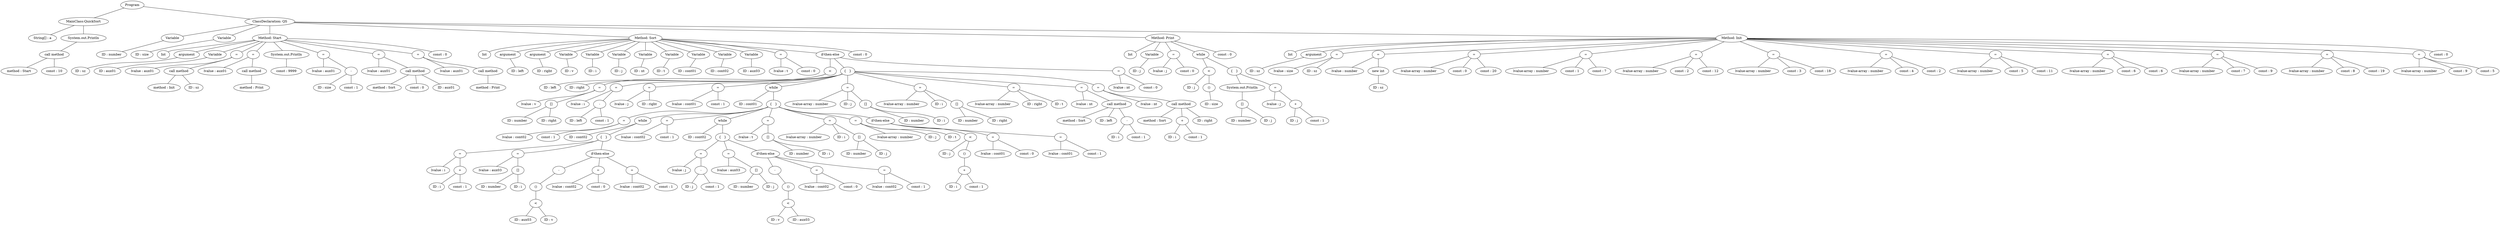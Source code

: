 strict graph {
0 [label="Program"];
0 -- 2
2 [label="MainClass:QuickSort"];
2 -- 3
3 [label="String[] : a"];
2 -- 4
4 [label="System.out.Println"];
4 -- 5
5 [label="call method"];
5 -- 6
6 [label="new"];
6 [label="class : QS"];
6 [label="method : Start"];
5 -- 7
7 [label="const : 10"];
0 -- 8
8 [label="ClassDeclaration: QS"];
8 -- 9
9 [label="Variable"];
9 -- 10
10 [label="Int[]"];
10 [label="ID : number"];
8 -- 11
11 [label="Variable"];
11 -- 12
12 [label="Int"];
12 [label="ID : size"];
8 -- 13
13 [label="Method: Start"];
13 -- 14
14 [label="Int"];
13 -- 15
15 [label="argument"];
15 -- 16
16 [label="Int"];
16 [label="ID : sz"];
13 -- 17
17 [label="Variable"];
17 -- 18
18 [label="Int"];
18 [label="ID : aux01"];
13 -- 19
19 [label="="];
19 -- 20
20 [label="lvalue : aux01"];
19 -- 21
21 [label="call method"];
21 -- 22
22 [label="ID : this"];
22 [label="method : Init"];
21 -- 23
23 [label="ID : sz"];
13 -- 24
24 [label="="];
24 -- 25
25 [label="lvalue : aux01"];
24 -- 26
26 [label="call method"];
26 -- 27
27 [label="ID : this"];
27 [label="method : Print"];
13 -- 28
28 [label="System.out.Println"];
28 -- 29
29 [label="const : 9999"];
13 -- 30
30 [label="="];
30 -- 31
31 [label="lvalue : aux01"];
30 -- 32
32 [label="-"];
32 -- 33
33 [label="ID : size"];
32 -- 34
34 [label="const : 1"];
13 -- 35
35 [label="="];
35 -- 36
36 [label="lvalue : aux01"];
35 -- 37
37 [label="call method"];
37 -- 38
38 [label="ID : this"];
38 [label="method : Sort"];
37 -- 39
39 [label="const : 0"];
37 -- 40
40 [label="ID : aux01"];
13 -- 41
41 [label="="];
41 -- 42
42 [label="lvalue : aux01"];
41 -- 43
43 [label="call method"];
43 -- 44
44 [label="ID : this"];
44 [label="method : Print"];
13 -- 45
45 [label="const : 0"];
8 -- 46
46 [label="Method: Sort"];
46 -- 47
47 [label="Int"];
46 -- 48
48 [label="argument"];
48 -- 49
49 [label="Int"];
49 [label="ID : left"];
46 -- 50
50 [label="argument"];
50 -- 51
51 [label="Int"];
51 [label="ID : right"];
46 -- 52
52 [label="Variable"];
52 -- 53
53 [label="Int"];
53 [label="ID : v"];
46 -- 54
54 [label="Variable"];
54 -- 55
55 [label="Int"];
55 [label="ID : i"];
46 -- 56
56 [label="Variable"];
56 -- 57
57 [label="Int"];
57 [label="ID : j"];
46 -- 58
58 [label="Variable"];
58 -- 59
59 [label="Int"];
59 [label="ID : nt"];
46 -- 60
60 [label="Variable"];
60 -- 61
61 [label="Int"];
61 [label="ID : t"];
46 -- 62
62 [label="Variable"];
62 -- 63
63 [label="Bool"];
63 [label="ID : cont01"];
46 -- 64
64 [label="Variable"];
64 -- 65
65 [label="Bool"];
65 [label="ID : cont02"];
46 -- 66
66 [label="Variable"];
66 -- 67
67 [label="Int"];
67 [label="ID : aux03"];
46 -- 68
68 [label="="];
68 -- 69
69 [label="lvalue : t"];
68 -- 70
70 [label="const : 0"];
46 -- 71
71 [label="if-then-else"];
71 -- 72
72 [label="<"];
72 -- 73
73 [label="ID : left"];
72 -- 74
74 [label="ID : right"];
71 -- 75
75 [label="{   }"];
75 -- 76
76 [label="="];
76 -- 77
77 [label="lvalue : v"];
76 -- 78
78 [label="[]"];
78 -- 79
79 [label="ID : number"];
78 -- 80
80 [label="ID : right"];
75 -- 81
81 [label="="];
81 -- 82
82 [label="lvalue : i"];
81 -- 83
83 [label="-"];
83 -- 84
84 [label="ID : left"];
83 -- 85
85 [label="const : 1"];
75 -- 86
86 [label="="];
86 -- 87
87 [label="lvalue : j"];
86 -- 88
88 [label="ID : right"];
75 -- 89
89 [label="="];
89 -- 90
90 [label="lvalue : cont01"];
89 -- 91
91 [label="const : 1"];
75 -- 92
92 [label="while"];
92 -- 93
93 [label="ID : cont01"];
92 -- 94
94 [label="{   }"];
94 -- 95
95 [label="="];
95 -- 96
96 [label="lvalue : cont02"];
95 -- 97
97 [label="const : 1"];
94 -- 98
98 [label="while"];
98 -- 99
99 [label="ID : cont02"];
98 -- 100
100 [label="{   }"];
100 -- 101
101 [label="="];
101 -- 102
102 [label="lvalue : i"];
101 -- 103
103 [label="+"];
103 -- 104
104 [label="ID : i"];
103 -- 105
105 [label="const : 1"];
100 -- 106
106 [label="="];
106 -- 107
107 [label="lvalue : aux03"];
106 -- 108
108 [label="[]"];
108 -- 109
109 [label="ID : number"];
108 -- 110
110 [label="ID : i"];
100 -- 111
111 [label="if-then-else"];
111 -- 112
112 [label="not"];
112 [label="-"];
112 -- 113
113 [label="()"];
113 -- 114
114 [label="<"];
114 -- 115
115 [label="ID : aux03"];
114 -- 116
116 [label="ID : v"];
111 -- 117
117 [label="="];
117 -- 118
118 [label="lvalue : cont02"];
117 -- 119
119 [label="const : 0"];
111 -- 120
120 [label="="];
120 -- 121
121 [label="lvalue : cont02"];
120 -- 122
122 [label="const : 1"];
94 -- 123
123 [label="="];
123 -- 124
124 [label="lvalue : cont02"];
123 -- 125
125 [label="const : 1"];
94 -- 126
126 [label="while"];
126 -- 127
127 [label="ID : cont02"];
126 -- 128
128 [label="{   }"];
128 -- 129
129 [label="="];
129 -- 130
130 [label="lvalue : j"];
129 -- 131
131 [label="-"];
131 -- 132
132 [label="ID : j"];
131 -- 133
133 [label="const : 1"];
128 -- 134
134 [label="="];
134 -- 135
135 [label="lvalue : aux03"];
134 -- 136
136 [label="[]"];
136 -- 137
137 [label="ID : number"];
136 -- 138
138 [label="ID : j"];
128 -- 139
139 [label="if-then-else"];
139 -- 140
140 [label="not"];
140 [label="-"];
140 -- 141
141 [label="()"];
141 -- 142
142 [label="<"];
142 -- 143
143 [label="ID : v"];
142 -- 144
144 [label="ID : aux03"];
139 -- 145
145 [label="="];
145 -- 146
146 [label="lvalue : cont02"];
145 -- 147
147 [label="const : 0"];
139 -- 148
148 [label="="];
148 -- 149
149 [label="lvalue : cont02"];
148 -- 150
150 [label="const : 1"];
94 -- 151
151 [label="="];
151 -- 152
152 [label="lvalue : t"];
151 -- 153
153 [label="[]"];
153 -- 154
154 [label="ID : number"];
153 -- 155
155 [label="ID : i"];
94 -- 156
156 [label="="];
156 -- 157
157 [label="lvalue-array : number"];
156 -- 158
158 [label="ID : i"];
156 -- 159
159 [label="[]"];
159 -- 160
160 [label="ID : number"];
159 -- 161
161 [label="ID : j"];
94 -- 162
162 [label="="];
162 -- 163
163 [label="lvalue-array : number"];
162 -- 164
164 [label="ID : j"];
162 -- 165
165 [label="ID : t"];
94 -- 166
166 [label="if-then-else"];
166 -- 167
167 [label="<"];
167 -- 168
168 [label="ID : j"];
167 -- 169
169 [label="()"];
169 -- 170
170 [label="+"];
170 -- 171
171 [label="ID : i"];
170 -- 172
172 [label="const : 1"];
166 -- 173
173 [label="="];
173 -- 174
174 [label="lvalue : cont01"];
173 -- 175
175 [label="const : 0"];
166 -- 176
176 [label="="];
176 -- 177
177 [label="lvalue : cont01"];
176 -- 178
178 [label="const : 1"];
75 -- 179
179 [label="="];
179 -- 180
180 [label="lvalue-array : number"];
179 -- 181
181 [label="ID : j"];
179 -- 182
182 [label="[]"];
182 -- 183
183 [label="ID : number"];
182 -- 184
184 [label="ID : i"];
75 -- 185
185 [label="="];
185 -- 186
186 [label="lvalue-array : number"];
185 -- 187
187 [label="ID : i"];
185 -- 188
188 [label="[]"];
188 -- 189
189 [label="ID : number"];
188 -- 190
190 [label="ID : right"];
75 -- 191
191 [label="="];
191 -- 192
192 [label="lvalue-array : number"];
191 -- 193
193 [label="ID : right"];
191 -- 194
194 [label="ID : t"];
75 -- 195
195 [label="="];
195 -- 196
196 [label="lvalue : nt"];
195 -- 197
197 [label="call method"];
197 -- 198
198 [label="ID : this"];
198 [label="method : Sort"];
197 -- 199
199 [label="ID : left"];
197 -- 200
200 [label="-"];
200 -- 201
201 [label="ID : i"];
200 -- 202
202 [label="const : 1"];
75 -- 203
203 [label="="];
203 -- 204
204 [label="lvalue : nt"];
203 -- 205
205 [label="call method"];
205 -- 206
206 [label="ID : this"];
206 [label="method : Sort"];
205 -- 207
207 [label="+"];
207 -- 208
208 [label="ID : i"];
207 -- 209
209 [label="const : 1"];
205 -- 210
210 [label="ID : right"];
71 -- 211
211 [label="="];
211 -- 212
212 [label="lvalue : nt"];
211 -- 213
213 [label="const : 0"];
46 -- 214
214 [label="const : 0"];
8 -- 215
215 [label="Method: Print"];
215 -- 216
216 [label="Int"];
215 -- 217
217 [label="Variable"];
217 -- 218
218 [label="Int"];
218 [label="ID : j"];
215 -- 219
219 [label="="];
219 -- 220
220 [label="lvalue : j"];
219 -- 221
221 [label="const : 0"];
215 -- 222
222 [label="while"];
222 -- 223
223 [label="<"];
223 -- 224
224 [label="ID : j"];
223 -- 225
225 [label="()"];
225 -- 226
226 [label="ID : size"];
222 -- 227
227 [label="{   }"];
227 -- 228
228 [label="System.out.Println"];
228 -- 229
229 [label="[]"];
229 -- 230
230 [label="ID : number"];
229 -- 231
231 [label="ID : j"];
227 -- 232
232 [label="="];
232 -- 233
233 [label="lvalue : j"];
232 -- 234
234 [label="+"];
234 -- 235
235 [label="ID : j"];
234 -- 236
236 [label="const : 1"];
215 -- 237
237 [label="const : 0"];
8 -- 238
238 [label="Method: Init"];
238 -- 239
239 [label="Int"];
238 -- 240
240 [label="argument"];
240 -- 241
241 [label="Int"];
241 [label="ID : sz"];
238 -- 242
242 [label="="];
242 -- 243
243 [label="lvalue : size"];
242 -- 244
244 [label="ID : sz"];
238 -- 245
245 [label="="];
245 -- 246
246 [label="lvalue : number"];
245 -- 247
247 [label="new int"];
247 -- 248
248 [label="ID : sz"];
238 -- 249
249 [label="="];
249 -- 250
250 [label="lvalue-array : number"];
249 -- 251
251 [label="const : 0"];
249 -- 252
252 [label="const : 20"];
238 -- 253
253 [label="="];
253 -- 254
254 [label="lvalue-array : number"];
253 -- 255
255 [label="const : 1"];
253 -- 256
256 [label="const : 7"];
238 -- 257
257 [label="="];
257 -- 258
258 [label="lvalue-array : number"];
257 -- 259
259 [label="const : 2"];
257 -- 260
260 [label="const : 12"];
238 -- 261
261 [label="="];
261 -- 262
262 [label="lvalue-array : number"];
261 -- 263
263 [label="const : 3"];
261 -- 264
264 [label="const : 18"];
238 -- 265
265 [label="="];
265 -- 266
266 [label="lvalue-array : number"];
265 -- 267
267 [label="const : 4"];
265 -- 268
268 [label="const : 2"];
238 -- 269
269 [label="="];
269 -- 270
270 [label="lvalue-array : number"];
269 -- 271
271 [label="const : 5"];
269 -- 272
272 [label="const : 11"];
238 -- 273
273 [label="="];
273 -- 274
274 [label="lvalue-array : number"];
273 -- 275
275 [label="const : 6"];
273 -- 276
276 [label="const : 6"];
238 -- 277
277 [label="="];
277 -- 278
278 [label="lvalue-array : number"];
277 -- 279
279 [label="const : 7"];
277 -- 280
280 [label="const : 9"];
238 -- 281
281 [label="="];
281 -- 282
282 [label="lvalue-array : number"];
281 -- 283
283 [label="const : 8"];
281 -- 284
284 [label="const : 19"];
238 -- 285
285 [label="="];
285 -- 286
286 [label="lvalue-array : number"];
285 -- 287
287 [label="const : 9"];
285 -- 288
288 [label="const : 5"];
238 -- 289
289 [label="const : 0"];
}
